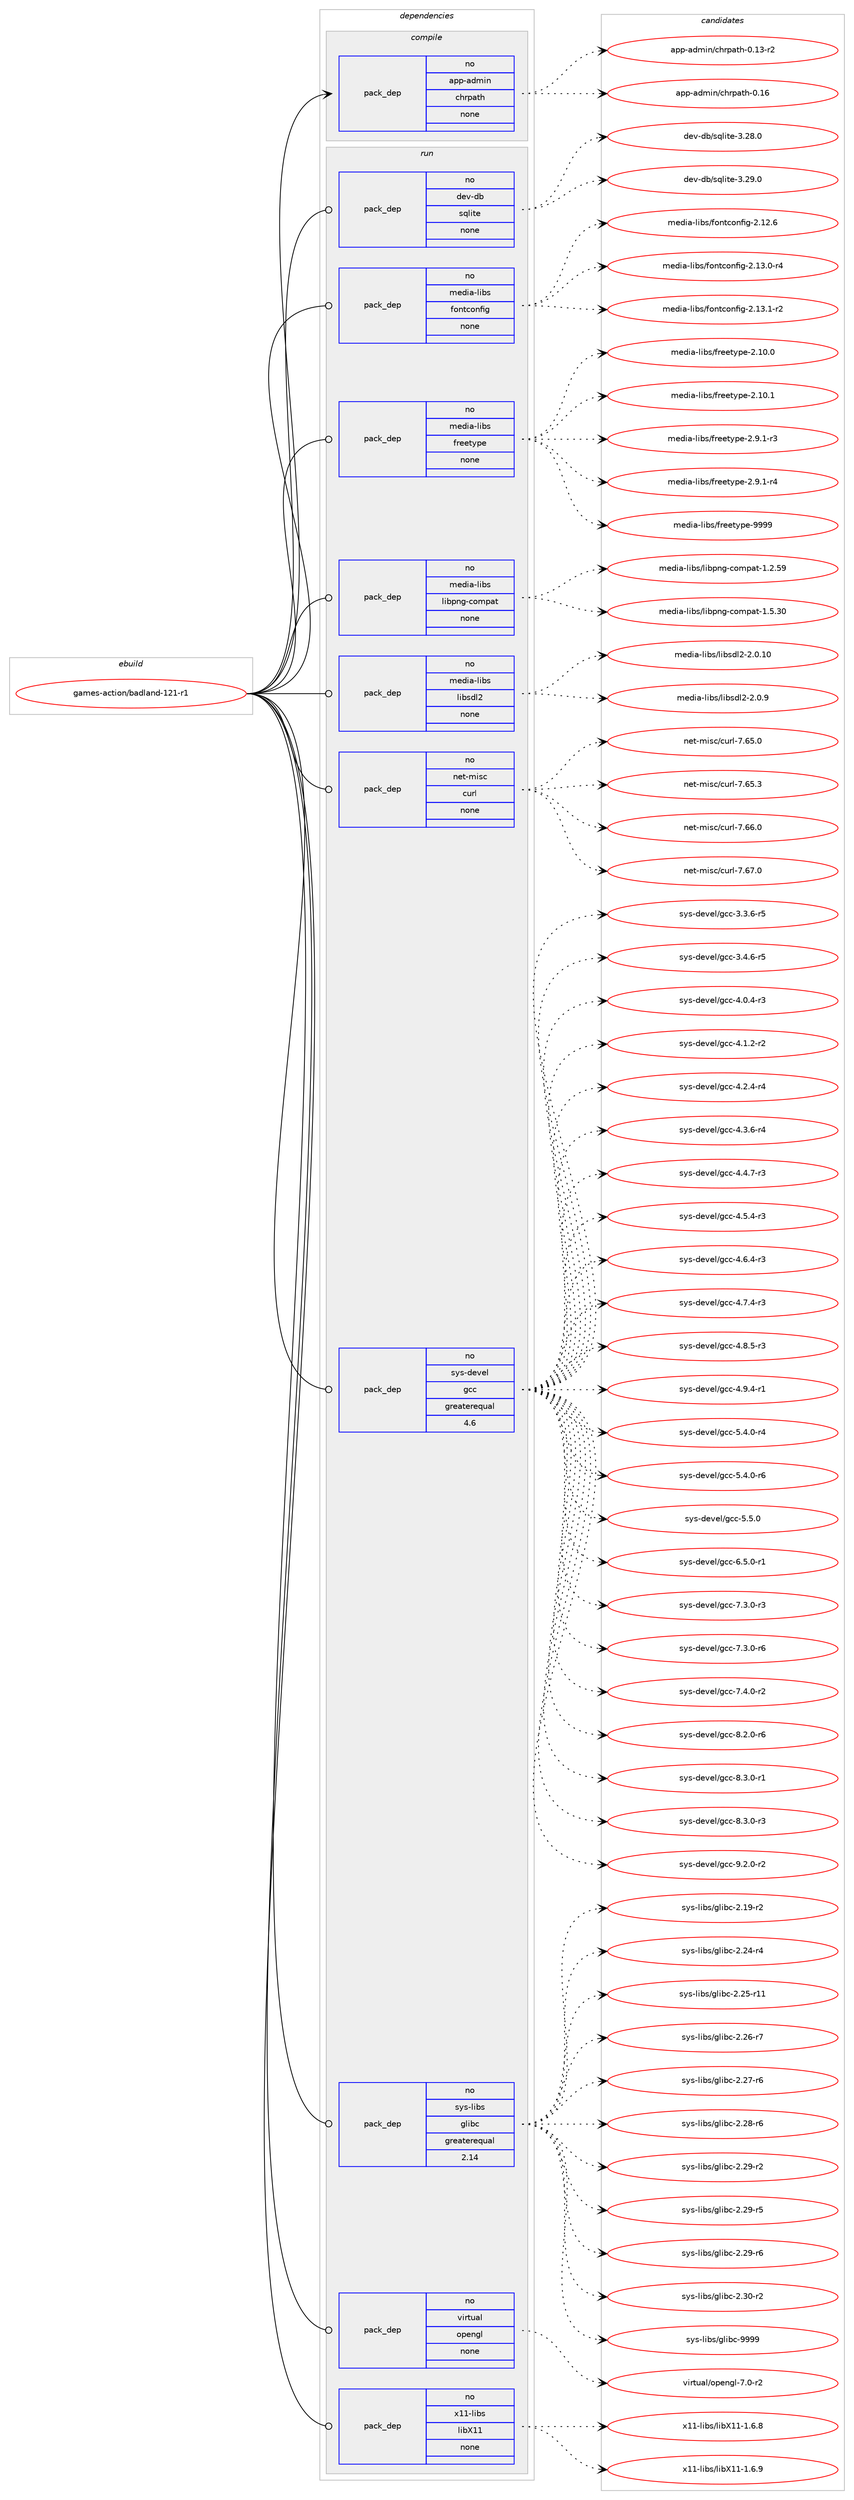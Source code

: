 digraph prolog {

# *************
# Graph options
# *************

newrank=true;
concentrate=true;
compound=true;
graph [rankdir=LR,fontname=Helvetica,fontsize=10,ranksep=1.5];#, ranksep=2.5, nodesep=0.2];
edge  [arrowhead=vee];
node  [fontname=Helvetica,fontsize=10];

# **********
# The ebuild
# **********

subgraph cluster_leftcol {
color=gray;
rank=same;
label=<<i>ebuild</i>>;
id [label="games-action/badland-121-r1", color=red, width=4, href="../games-action/badland-121-r1.svg"];
}

# ****************
# The dependencies
# ****************

subgraph cluster_midcol {
color=gray;
label=<<i>dependencies</i>>;
subgraph cluster_compile {
fillcolor="#eeeeee";
style=filled;
label=<<i>compile</i>>;
subgraph pack539215 {
dependency735528 [label=<<TABLE BORDER="0" CELLBORDER="1" CELLSPACING="0" CELLPADDING="4" WIDTH="220"><TR><TD ROWSPAN="6" CELLPADDING="30">pack_dep</TD></TR><TR><TD WIDTH="110">no</TD></TR><TR><TD>app-admin</TD></TR><TR><TD>chrpath</TD></TR><TR><TD>none</TD></TR><TR><TD></TD></TR></TABLE>>, shape=none, color=blue];
}
id:e -> dependency735528:w [weight=20,style="solid",arrowhead="vee"];
}
subgraph cluster_compileandrun {
fillcolor="#eeeeee";
style=filled;
label=<<i>compile and run</i>>;
}
subgraph cluster_run {
fillcolor="#eeeeee";
style=filled;
label=<<i>run</i>>;
subgraph pack539216 {
dependency735529 [label=<<TABLE BORDER="0" CELLBORDER="1" CELLSPACING="0" CELLPADDING="4" WIDTH="220"><TR><TD ROWSPAN="6" CELLPADDING="30">pack_dep</TD></TR><TR><TD WIDTH="110">no</TD></TR><TR><TD>dev-db</TD></TR><TR><TD>sqlite</TD></TR><TR><TD>none</TD></TR><TR><TD></TD></TR></TABLE>>, shape=none, color=blue];
}
id:e -> dependency735529:w [weight=20,style="solid",arrowhead="odot"];
subgraph pack539217 {
dependency735530 [label=<<TABLE BORDER="0" CELLBORDER="1" CELLSPACING="0" CELLPADDING="4" WIDTH="220"><TR><TD ROWSPAN="6" CELLPADDING="30">pack_dep</TD></TR><TR><TD WIDTH="110">no</TD></TR><TR><TD>media-libs</TD></TR><TR><TD>fontconfig</TD></TR><TR><TD>none</TD></TR><TR><TD></TD></TR></TABLE>>, shape=none, color=blue];
}
id:e -> dependency735530:w [weight=20,style="solid",arrowhead="odot"];
subgraph pack539218 {
dependency735531 [label=<<TABLE BORDER="0" CELLBORDER="1" CELLSPACING="0" CELLPADDING="4" WIDTH="220"><TR><TD ROWSPAN="6" CELLPADDING="30">pack_dep</TD></TR><TR><TD WIDTH="110">no</TD></TR><TR><TD>media-libs</TD></TR><TR><TD>freetype</TD></TR><TR><TD>none</TD></TR><TR><TD></TD></TR></TABLE>>, shape=none, color=blue];
}
id:e -> dependency735531:w [weight=20,style="solid",arrowhead="odot"];
subgraph pack539219 {
dependency735532 [label=<<TABLE BORDER="0" CELLBORDER="1" CELLSPACING="0" CELLPADDING="4" WIDTH="220"><TR><TD ROWSPAN="6" CELLPADDING="30">pack_dep</TD></TR><TR><TD WIDTH="110">no</TD></TR><TR><TD>media-libs</TD></TR><TR><TD>libpng-compat</TD></TR><TR><TD>none</TD></TR><TR><TD></TD></TR></TABLE>>, shape=none, color=blue];
}
id:e -> dependency735532:w [weight=20,style="solid",arrowhead="odot"];
subgraph pack539220 {
dependency735533 [label=<<TABLE BORDER="0" CELLBORDER="1" CELLSPACING="0" CELLPADDING="4" WIDTH="220"><TR><TD ROWSPAN="6" CELLPADDING="30">pack_dep</TD></TR><TR><TD WIDTH="110">no</TD></TR><TR><TD>media-libs</TD></TR><TR><TD>libsdl2</TD></TR><TR><TD>none</TD></TR><TR><TD></TD></TR></TABLE>>, shape=none, color=blue];
}
id:e -> dependency735533:w [weight=20,style="solid",arrowhead="odot"];
subgraph pack539221 {
dependency735534 [label=<<TABLE BORDER="0" CELLBORDER="1" CELLSPACING="0" CELLPADDING="4" WIDTH="220"><TR><TD ROWSPAN="6" CELLPADDING="30">pack_dep</TD></TR><TR><TD WIDTH="110">no</TD></TR><TR><TD>net-misc</TD></TR><TR><TD>curl</TD></TR><TR><TD>none</TD></TR><TR><TD></TD></TR></TABLE>>, shape=none, color=blue];
}
id:e -> dependency735534:w [weight=20,style="solid",arrowhead="odot"];
subgraph pack539222 {
dependency735535 [label=<<TABLE BORDER="0" CELLBORDER="1" CELLSPACING="0" CELLPADDING="4" WIDTH="220"><TR><TD ROWSPAN="6" CELLPADDING="30">pack_dep</TD></TR><TR><TD WIDTH="110">no</TD></TR><TR><TD>sys-devel</TD></TR><TR><TD>gcc</TD></TR><TR><TD>greaterequal</TD></TR><TR><TD>4.6</TD></TR></TABLE>>, shape=none, color=blue];
}
id:e -> dependency735535:w [weight=20,style="solid",arrowhead="odot"];
subgraph pack539223 {
dependency735536 [label=<<TABLE BORDER="0" CELLBORDER="1" CELLSPACING="0" CELLPADDING="4" WIDTH="220"><TR><TD ROWSPAN="6" CELLPADDING="30">pack_dep</TD></TR><TR><TD WIDTH="110">no</TD></TR><TR><TD>sys-libs</TD></TR><TR><TD>glibc</TD></TR><TR><TD>greaterequal</TD></TR><TR><TD>2.14</TD></TR></TABLE>>, shape=none, color=blue];
}
id:e -> dependency735536:w [weight=20,style="solid",arrowhead="odot"];
subgraph pack539224 {
dependency735537 [label=<<TABLE BORDER="0" CELLBORDER="1" CELLSPACING="0" CELLPADDING="4" WIDTH="220"><TR><TD ROWSPAN="6" CELLPADDING="30">pack_dep</TD></TR><TR><TD WIDTH="110">no</TD></TR><TR><TD>virtual</TD></TR><TR><TD>opengl</TD></TR><TR><TD>none</TD></TR><TR><TD></TD></TR></TABLE>>, shape=none, color=blue];
}
id:e -> dependency735537:w [weight=20,style="solid",arrowhead="odot"];
subgraph pack539225 {
dependency735538 [label=<<TABLE BORDER="0" CELLBORDER="1" CELLSPACING="0" CELLPADDING="4" WIDTH="220"><TR><TD ROWSPAN="6" CELLPADDING="30">pack_dep</TD></TR><TR><TD WIDTH="110">no</TD></TR><TR><TD>x11-libs</TD></TR><TR><TD>libX11</TD></TR><TR><TD>none</TD></TR><TR><TD></TD></TR></TABLE>>, shape=none, color=blue];
}
id:e -> dependency735538:w [weight=20,style="solid",arrowhead="odot"];
}
}

# **************
# The candidates
# **************

subgraph cluster_choices {
rank=same;
color=gray;
label=<<i>candidates</i>>;

subgraph choice539215 {
color=black;
nodesep=1;
choice97112112459710010910511047991041141129711610445484649514511450 [label="app-admin/chrpath-0.13-r2", color=red, width=4,href="../app-admin/chrpath-0.13-r2.svg"];
choice9711211245971001091051104799104114112971161044548464954 [label="app-admin/chrpath-0.16", color=red, width=4,href="../app-admin/chrpath-0.16.svg"];
dependency735528:e -> choice97112112459710010910511047991041141129711610445484649514511450:w [style=dotted,weight="100"];
dependency735528:e -> choice9711211245971001091051104799104114112971161044548464954:w [style=dotted,weight="100"];
}
subgraph choice539216 {
color=black;
nodesep=1;
choice10010111845100984711511310810511610145514650564648 [label="dev-db/sqlite-3.28.0", color=red, width=4,href="../dev-db/sqlite-3.28.0.svg"];
choice10010111845100984711511310810511610145514650574648 [label="dev-db/sqlite-3.29.0", color=red, width=4,href="../dev-db/sqlite-3.29.0.svg"];
dependency735529:e -> choice10010111845100984711511310810511610145514650564648:w [style=dotted,weight="100"];
dependency735529:e -> choice10010111845100984711511310810511610145514650574648:w [style=dotted,weight="100"];
}
subgraph choice539217 {
color=black;
nodesep=1;
choice109101100105974510810598115471021111101169911111010210510345504649504654 [label="media-libs/fontconfig-2.12.6", color=red, width=4,href="../media-libs/fontconfig-2.12.6.svg"];
choice1091011001059745108105981154710211111011699111110102105103455046495146484511452 [label="media-libs/fontconfig-2.13.0-r4", color=red, width=4,href="../media-libs/fontconfig-2.13.0-r4.svg"];
choice1091011001059745108105981154710211111011699111110102105103455046495146494511450 [label="media-libs/fontconfig-2.13.1-r2", color=red, width=4,href="../media-libs/fontconfig-2.13.1-r2.svg"];
dependency735530:e -> choice109101100105974510810598115471021111101169911111010210510345504649504654:w [style=dotted,weight="100"];
dependency735530:e -> choice1091011001059745108105981154710211111011699111110102105103455046495146484511452:w [style=dotted,weight="100"];
dependency735530:e -> choice1091011001059745108105981154710211111011699111110102105103455046495146494511450:w [style=dotted,weight="100"];
}
subgraph choice539218 {
color=black;
nodesep=1;
choice1091011001059745108105981154710211410110111612111210145504649484648 [label="media-libs/freetype-2.10.0", color=red, width=4,href="../media-libs/freetype-2.10.0.svg"];
choice1091011001059745108105981154710211410110111612111210145504649484649 [label="media-libs/freetype-2.10.1", color=red, width=4,href="../media-libs/freetype-2.10.1.svg"];
choice109101100105974510810598115471021141011011161211121014550465746494511451 [label="media-libs/freetype-2.9.1-r3", color=red, width=4,href="../media-libs/freetype-2.9.1-r3.svg"];
choice109101100105974510810598115471021141011011161211121014550465746494511452 [label="media-libs/freetype-2.9.1-r4", color=red, width=4,href="../media-libs/freetype-2.9.1-r4.svg"];
choice109101100105974510810598115471021141011011161211121014557575757 [label="media-libs/freetype-9999", color=red, width=4,href="../media-libs/freetype-9999.svg"];
dependency735531:e -> choice1091011001059745108105981154710211410110111612111210145504649484648:w [style=dotted,weight="100"];
dependency735531:e -> choice1091011001059745108105981154710211410110111612111210145504649484649:w [style=dotted,weight="100"];
dependency735531:e -> choice109101100105974510810598115471021141011011161211121014550465746494511451:w [style=dotted,weight="100"];
dependency735531:e -> choice109101100105974510810598115471021141011011161211121014550465746494511452:w [style=dotted,weight="100"];
dependency735531:e -> choice109101100105974510810598115471021141011011161211121014557575757:w [style=dotted,weight="100"];
}
subgraph choice539219 {
color=black;
nodesep=1;
choice109101100105974510810598115471081059811211010345991111091129711645494650465357 [label="media-libs/libpng-compat-1.2.59", color=red, width=4,href="../media-libs/libpng-compat-1.2.59.svg"];
choice109101100105974510810598115471081059811211010345991111091129711645494653465148 [label="media-libs/libpng-compat-1.5.30", color=red, width=4,href="../media-libs/libpng-compat-1.5.30.svg"];
dependency735532:e -> choice109101100105974510810598115471081059811211010345991111091129711645494650465357:w [style=dotted,weight="100"];
dependency735532:e -> choice109101100105974510810598115471081059811211010345991111091129711645494653465148:w [style=dotted,weight="100"];
}
subgraph choice539220 {
color=black;
nodesep=1;
choice10910110010597451081059811547108105981151001085045504648464948 [label="media-libs/libsdl2-2.0.10", color=red, width=4,href="../media-libs/libsdl2-2.0.10.svg"];
choice109101100105974510810598115471081059811510010850455046484657 [label="media-libs/libsdl2-2.0.9", color=red, width=4,href="../media-libs/libsdl2-2.0.9.svg"];
dependency735533:e -> choice10910110010597451081059811547108105981151001085045504648464948:w [style=dotted,weight="100"];
dependency735533:e -> choice109101100105974510810598115471081059811510010850455046484657:w [style=dotted,weight="100"];
}
subgraph choice539221 {
color=black;
nodesep=1;
choice1101011164510910511599479911711410845554654534648 [label="net-misc/curl-7.65.0", color=red, width=4,href="../net-misc/curl-7.65.0.svg"];
choice1101011164510910511599479911711410845554654534651 [label="net-misc/curl-7.65.3", color=red, width=4,href="../net-misc/curl-7.65.3.svg"];
choice1101011164510910511599479911711410845554654544648 [label="net-misc/curl-7.66.0", color=red, width=4,href="../net-misc/curl-7.66.0.svg"];
choice1101011164510910511599479911711410845554654554648 [label="net-misc/curl-7.67.0", color=red, width=4,href="../net-misc/curl-7.67.0.svg"];
dependency735534:e -> choice1101011164510910511599479911711410845554654534648:w [style=dotted,weight="100"];
dependency735534:e -> choice1101011164510910511599479911711410845554654534651:w [style=dotted,weight="100"];
dependency735534:e -> choice1101011164510910511599479911711410845554654544648:w [style=dotted,weight="100"];
dependency735534:e -> choice1101011164510910511599479911711410845554654554648:w [style=dotted,weight="100"];
}
subgraph choice539222 {
color=black;
nodesep=1;
choice115121115451001011181011084710399994551465146544511453 [label="sys-devel/gcc-3.3.6-r5", color=red, width=4,href="../sys-devel/gcc-3.3.6-r5.svg"];
choice115121115451001011181011084710399994551465246544511453 [label="sys-devel/gcc-3.4.6-r5", color=red, width=4,href="../sys-devel/gcc-3.4.6-r5.svg"];
choice115121115451001011181011084710399994552464846524511451 [label="sys-devel/gcc-4.0.4-r3", color=red, width=4,href="../sys-devel/gcc-4.0.4-r3.svg"];
choice115121115451001011181011084710399994552464946504511450 [label="sys-devel/gcc-4.1.2-r2", color=red, width=4,href="../sys-devel/gcc-4.1.2-r2.svg"];
choice115121115451001011181011084710399994552465046524511452 [label="sys-devel/gcc-4.2.4-r4", color=red, width=4,href="../sys-devel/gcc-4.2.4-r4.svg"];
choice115121115451001011181011084710399994552465146544511452 [label="sys-devel/gcc-4.3.6-r4", color=red, width=4,href="../sys-devel/gcc-4.3.6-r4.svg"];
choice115121115451001011181011084710399994552465246554511451 [label="sys-devel/gcc-4.4.7-r3", color=red, width=4,href="../sys-devel/gcc-4.4.7-r3.svg"];
choice115121115451001011181011084710399994552465346524511451 [label="sys-devel/gcc-4.5.4-r3", color=red, width=4,href="../sys-devel/gcc-4.5.4-r3.svg"];
choice115121115451001011181011084710399994552465446524511451 [label="sys-devel/gcc-4.6.4-r3", color=red, width=4,href="../sys-devel/gcc-4.6.4-r3.svg"];
choice115121115451001011181011084710399994552465546524511451 [label="sys-devel/gcc-4.7.4-r3", color=red, width=4,href="../sys-devel/gcc-4.7.4-r3.svg"];
choice115121115451001011181011084710399994552465646534511451 [label="sys-devel/gcc-4.8.5-r3", color=red, width=4,href="../sys-devel/gcc-4.8.5-r3.svg"];
choice115121115451001011181011084710399994552465746524511449 [label="sys-devel/gcc-4.9.4-r1", color=red, width=4,href="../sys-devel/gcc-4.9.4-r1.svg"];
choice115121115451001011181011084710399994553465246484511452 [label="sys-devel/gcc-5.4.0-r4", color=red, width=4,href="../sys-devel/gcc-5.4.0-r4.svg"];
choice115121115451001011181011084710399994553465246484511454 [label="sys-devel/gcc-5.4.0-r6", color=red, width=4,href="../sys-devel/gcc-5.4.0-r6.svg"];
choice11512111545100101118101108471039999455346534648 [label="sys-devel/gcc-5.5.0", color=red, width=4,href="../sys-devel/gcc-5.5.0.svg"];
choice115121115451001011181011084710399994554465346484511449 [label="sys-devel/gcc-6.5.0-r1", color=red, width=4,href="../sys-devel/gcc-6.5.0-r1.svg"];
choice115121115451001011181011084710399994555465146484511451 [label="sys-devel/gcc-7.3.0-r3", color=red, width=4,href="../sys-devel/gcc-7.3.0-r3.svg"];
choice115121115451001011181011084710399994555465146484511454 [label="sys-devel/gcc-7.3.0-r6", color=red, width=4,href="../sys-devel/gcc-7.3.0-r6.svg"];
choice115121115451001011181011084710399994555465246484511450 [label="sys-devel/gcc-7.4.0-r2", color=red, width=4,href="../sys-devel/gcc-7.4.0-r2.svg"];
choice115121115451001011181011084710399994556465046484511454 [label="sys-devel/gcc-8.2.0-r6", color=red, width=4,href="../sys-devel/gcc-8.2.0-r6.svg"];
choice115121115451001011181011084710399994556465146484511449 [label="sys-devel/gcc-8.3.0-r1", color=red, width=4,href="../sys-devel/gcc-8.3.0-r1.svg"];
choice115121115451001011181011084710399994556465146484511451 [label="sys-devel/gcc-8.3.0-r3", color=red, width=4,href="../sys-devel/gcc-8.3.0-r3.svg"];
choice115121115451001011181011084710399994557465046484511450 [label="sys-devel/gcc-9.2.0-r2", color=red, width=4,href="../sys-devel/gcc-9.2.0-r2.svg"];
dependency735535:e -> choice115121115451001011181011084710399994551465146544511453:w [style=dotted,weight="100"];
dependency735535:e -> choice115121115451001011181011084710399994551465246544511453:w [style=dotted,weight="100"];
dependency735535:e -> choice115121115451001011181011084710399994552464846524511451:w [style=dotted,weight="100"];
dependency735535:e -> choice115121115451001011181011084710399994552464946504511450:w [style=dotted,weight="100"];
dependency735535:e -> choice115121115451001011181011084710399994552465046524511452:w [style=dotted,weight="100"];
dependency735535:e -> choice115121115451001011181011084710399994552465146544511452:w [style=dotted,weight="100"];
dependency735535:e -> choice115121115451001011181011084710399994552465246554511451:w [style=dotted,weight="100"];
dependency735535:e -> choice115121115451001011181011084710399994552465346524511451:w [style=dotted,weight="100"];
dependency735535:e -> choice115121115451001011181011084710399994552465446524511451:w [style=dotted,weight="100"];
dependency735535:e -> choice115121115451001011181011084710399994552465546524511451:w [style=dotted,weight="100"];
dependency735535:e -> choice115121115451001011181011084710399994552465646534511451:w [style=dotted,weight="100"];
dependency735535:e -> choice115121115451001011181011084710399994552465746524511449:w [style=dotted,weight="100"];
dependency735535:e -> choice115121115451001011181011084710399994553465246484511452:w [style=dotted,weight="100"];
dependency735535:e -> choice115121115451001011181011084710399994553465246484511454:w [style=dotted,weight="100"];
dependency735535:e -> choice11512111545100101118101108471039999455346534648:w [style=dotted,weight="100"];
dependency735535:e -> choice115121115451001011181011084710399994554465346484511449:w [style=dotted,weight="100"];
dependency735535:e -> choice115121115451001011181011084710399994555465146484511451:w [style=dotted,weight="100"];
dependency735535:e -> choice115121115451001011181011084710399994555465146484511454:w [style=dotted,weight="100"];
dependency735535:e -> choice115121115451001011181011084710399994555465246484511450:w [style=dotted,weight="100"];
dependency735535:e -> choice115121115451001011181011084710399994556465046484511454:w [style=dotted,weight="100"];
dependency735535:e -> choice115121115451001011181011084710399994556465146484511449:w [style=dotted,weight="100"];
dependency735535:e -> choice115121115451001011181011084710399994556465146484511451:w [style=dotted,weight="100"];
dependency735535:e -> choice115121115451001011181011084710399994557465046484511450:w [style=dotted,weight="100"];
}
subgraph choice539223 {
color=black;
nodesep=1;
choice115121115451081059811547103108105989945504649574511450 [label="sys-libs/glibc-2.19-r2", color=red, width=4,href="../sys-libs/glibc-2.19-r2.svg"];
choice115121115451081059811547103108105989945504650524511452 [label="sys-libs/glibc-2.24-r4", color=red, width=4,href="../sys-libs/glibc-2.24-r4.svg"];
choice11512111545108105981154710310810598994550465053451144949 [label="sys-libs/glibc-2.25-r11", color=red, width=4,href="../sys-libs/glibc-2.25-r11.svg"];
choice115121115451081059811547103108105989945504650544511455 [label="sys-libs/glibc-2.26-r7", color=red, width=4,href="../sys-libs/glibc-2.26-r7.svg"];
choice115121115451081059811547103108105989945504650554511454 [label="sys-libs/glibc-2.27-r6", color=red, width=4,href="../sys-libs/glibc-2.27-r6.svg"];
choice115121115451081059811547103108105989945504650564511454 [label="sys-libs/glibc-2.28-r6", color=red, width=4,href="../sys-libs/glibc-2.28-r6.svg"];
choice115121115451081059811547103108105989945504650574511450 [label="sys-libs/glibc-2.29-r2", color=red, width=4,href="../sys-libs/glibc-2.29-r2.svg"];
choice115121115451081059811547103108105989945504650574511453 [label="sys-libs/glibc-2.29-r5", color=red, width=4,href="../sys-libs/glibc-2.29-r5.svg"];
choice115121115451081059811547103108105989945504650574511454 [label="sys-libs/glibc-2.29-r6", color=red, width=4,href="../sys-libs/glibc-2.29-r6.svg"];
choice115121115451081059811547103108105989945504651484511450 [label="sys-libs/glibc-2.30-r2", color=red, width=4,href="../sys-libs/glibc-2.30-r2.svg"];
choice11512111545108105981154710310810598994557575757 [label="sys-libs/glibc-9999", color=red, width=4,href="../sys-libs/glibc-9999.svg"];
dependency735536:e -> choice115121115451081059811547103108105989945504649574511450:w [style=dotted,weight="100"];
dependency735536:e -> choice115121115451081059811547103108105989945504650524511452:w [style=dotted,weight="100"];
dependency735536:e -> choice11512111545108105981154710310810598994550465053451144949:w [style=dotted,weight="100"];
dependency735536:e -> choice115121115451081059811547103108105989945504650544511455:w [style=dotted,weight="100"];
dependency735536:e -> choice115121115451081059811547103108105989945504650554511454:w [style=dotted,weight="100"];
dependency735536:e -> choice115121115451081059811547103108105989945504650564511454:w [style=dotted,weight="100"];
dependency735536:e -> choice115121115451081059811547103108105989945504650574511450:w [style=dotted,weight="100"];
dependency735536:e -> choice115121115451081059811547103108105989945504650574511453:w [style=dotted,weight="100"];
dependency735536:e -> choice115121115451081059811547103108105989945504650574511454:w [style=dotted,weight="100"];
dependency735536:e -> choice115121115451081059811547103108105989945504651484511450:w [style=dotted,weight="100"];
dependency735536:e -> choice11512111545108105981154710310810598994557575757:w [style=dotted,weight="100"];
}
subgraph choice539224 {
color=black;
nodesep=1;
choice1181051141161179710847111112101110103108455546484511450 [label="virtual/opengl-7.0-r2", color=red, width=4,href="../virtual/opengl-7.0-r2.svg"];
dependency735537:e -> choice1181051141161179710847111112101110103108455546484511450:w [style=dotted,weight="100"];
}
subgraph choice539225 {
color=black;
nodesep=1;
choice120494945108105981154710810598884949454946544656 [label="x11-libs/libX11-1.6.8", color=red, width=4,href="../x11-libs/libX11-1.6.8.svg"];
choice120494945108105981154710810598884949454946544657 [label="x11-libs/libX11-1.6.9", color=red, width=4,href="../x11-libs/libX11-1.6.9.svg"];
dependency735538:e -> choice120494945108105981154710810598884949454946544656:w [style=dotted,weight="100"];
dependency735538:e -> choice120494945108105981154710810598884949454946544657:w [style=dotted,weight="100"];
}
}

}
